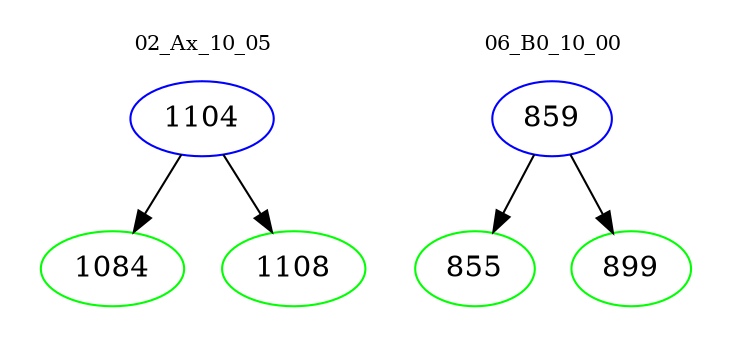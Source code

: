 digraph{
subgraph cluster_0 {
color = white
label = "02_Ax_10_05";
fontsize=10;
T0_1104 [label="1104", color="blue"]
T0_1104 -> T0_1084 [color="black"]
T0_1084 [label="1084", color="green"]
T0_1104 -> T0_1108 [color="black"]
T0_1108 [label="1108", color="green"]
}
subgraph cluster_1 {
color = white
label = "06_B0_10_00";
fontsize=10;
T1_859 [label="859", color="blue"]
T1_859 -> T1_855 [color="black"]
T1_855 [label="855", color="green"]
T1_859 -> T1_899 [color="black"]
T1_899 [label="899", color="green"]
}
}
